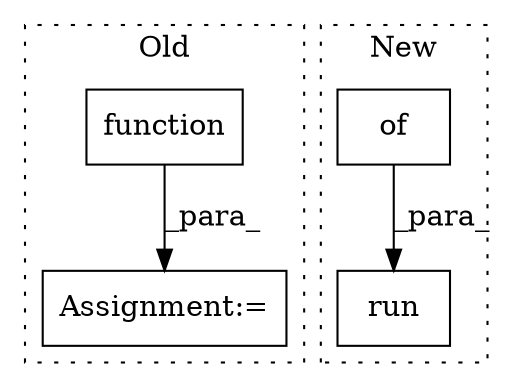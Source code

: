 digraph G {
subgraph cluster0 {
1 [label="function" a="32" s="2929,2944" l="9,1" shape="box"];
3 [label="Assignment:=" a="7" s="2921" l="1" shape="box"];
label = "Old";
style="dotted";
}
subgraph cluster1 {
2 [label="of" a="32" s="3057,3068" l="3,1" shape="box"];
4 [label="run" a="32" s="3046,3069" l="4,1" shape="box"];
label = "New";
style="dotted";
}
1 -> 3 [label="_para_"];
2 -> 4 [label="_para_"];
}
